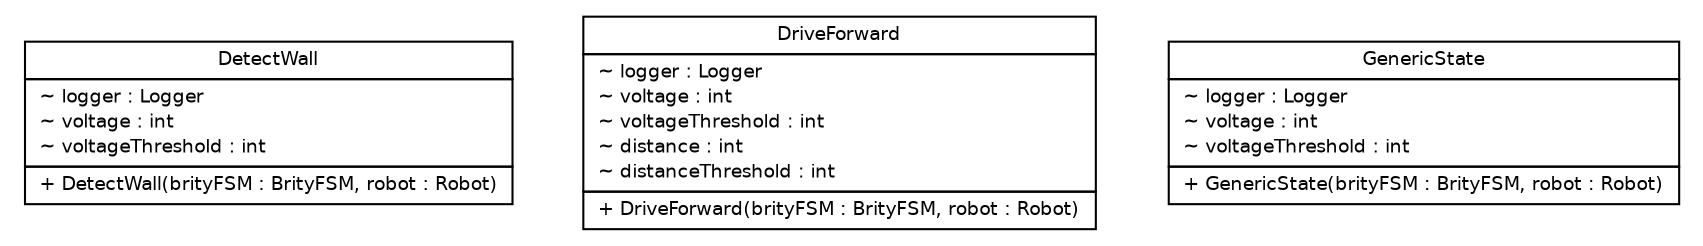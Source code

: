 #!/usr/local/bin/dot
#
# Class diagram 
# Generated by UMLGraph version R5_6 (http://www.umlgraph.org/)
#

digraph G {
	edge [fontname="Helvetica",fontsize=10,labelfontname="Helvetica",labelfontsize=10];
	node [fontname="Helvetica",fontsize=10,shape=plaintext];
	nodesep=0.25;
	ranksep=0.5;
	// jab.lejos.liverobots.brity.fsm.states.DetectWall
	c68 [label=<<table title="jab.lejos.liverobots.brity.fsm.states.DetectWall" border="0" cellborder="1" cellspacing="0" cellpadding="2" port="p" href="./DetectWall.html">
		<tr><td><table border="0" cellspacing="0" cellpadding="1">
<tr><td align="center" balign="center"> DetectWall </td></tr>
		</table></td></tr>
		<tr><td><table border="0" cellspacing="0" cellpadding="1">
<tr><td align="left" balign="left"> ~ logger : Logger </td></tr>
<tr><td align="left" balign="left"> ~ voltage : int </td></tr>
<tr><td align="left" balign="left"> ~ voltageThreshold : int </td></tr>
		</table></td></tr>
		<tr><td><table border="0" cellspacing="0" cellpadding="1">
<tr><td align="left" balign="left"> + DetectWall(brityFSM : BrityFSM, robot : Robot) </td></tr>
		</table></td></tr>
		</table>>, URL="./DetectWall.html", fontname="Helvetica", fontcolor="black", fontsize=9.0];
	// jab.lejos.liverobots.brity.fsm.states.DriveForward
	c69 [label=<<table title="jab.lejos.liverobots.brity.fsm.states.DriveForward" border="0" cellborder="1" cellspacing="0" cellpadding="2" port="p" href="./DriveForward.html">
		<tr><td><table border="0" cellspacing="0" cellpadding="1">
<tr><td align="center" balign="center"> DriveForward </td></tr>
		</table></td></tr>
		<tr><td><table border="0" cellspacing="0" cellpadding="1">
<tr><td align="left" balign="left"> ~ logger : Logger </td></tr>
<tr><td align="left" balign="left"> ~ voltage : int </td></tr>
<tr><td align="left" balign="left"> ~ voltageThreshold : int </td></tr>
<tr><td align="left" balign="left"> ~ distance : int </td></tr>
<tr><td align="left" balign="left"> ~ distanceThreshold : int </td></tr>
		</table></td></tr>
		<tr><td><table border="0" cellspacing="0" cellpadding="1">
<tr><td align="left" balign="left"> + DriveForward(brityFSM : BrityFSM, robot : Robot) </td></tr>
		</table></td></tr>
		</table>>, URL="./DriveForward.html", fontname="Helvetica", fontcolor="black", fontsize=9.0];
	// jab.lejos.liverobots.brity.fsm.states.GenericState
	c70 [label=<<table title="jab.lejos.liverobots.brity.fsm.states.GenericState" border="0" cellborder="1" cellspacing="0" cellpadding="2" port="p" href="./GenericState.html">
		<tr><td><table border="0" cellspacing="0" cellpadding="1">
<tr><td align="center" balign="center"> GenericState </td></tr>
		</table></td></tr>
		<tr><td><table border="0" cellspacing="0" cellpadding="1">
<tr><td align="left" balign="left"> ~ logger : Logger </td></tr>
<tr><td align="left" balign="left"> ~ voltage : int </td></tr>
<tr><td align="left" balign="left"> ~ voltageThreshold : int </td></tr>
		</table></td></tr>
		<tr><td><table border="0" cellspacing="0" cellpadding="1">
<tr><td align="left" balign="left"> + GenericState(brityFSM : BrityFSM, robot : Robot) </td></tr>
		</table></td></tr>
		</table>>, URL="./GenericState.html", fontname="Helvetica", fontcolor="black", fontsize=9.0];
}

